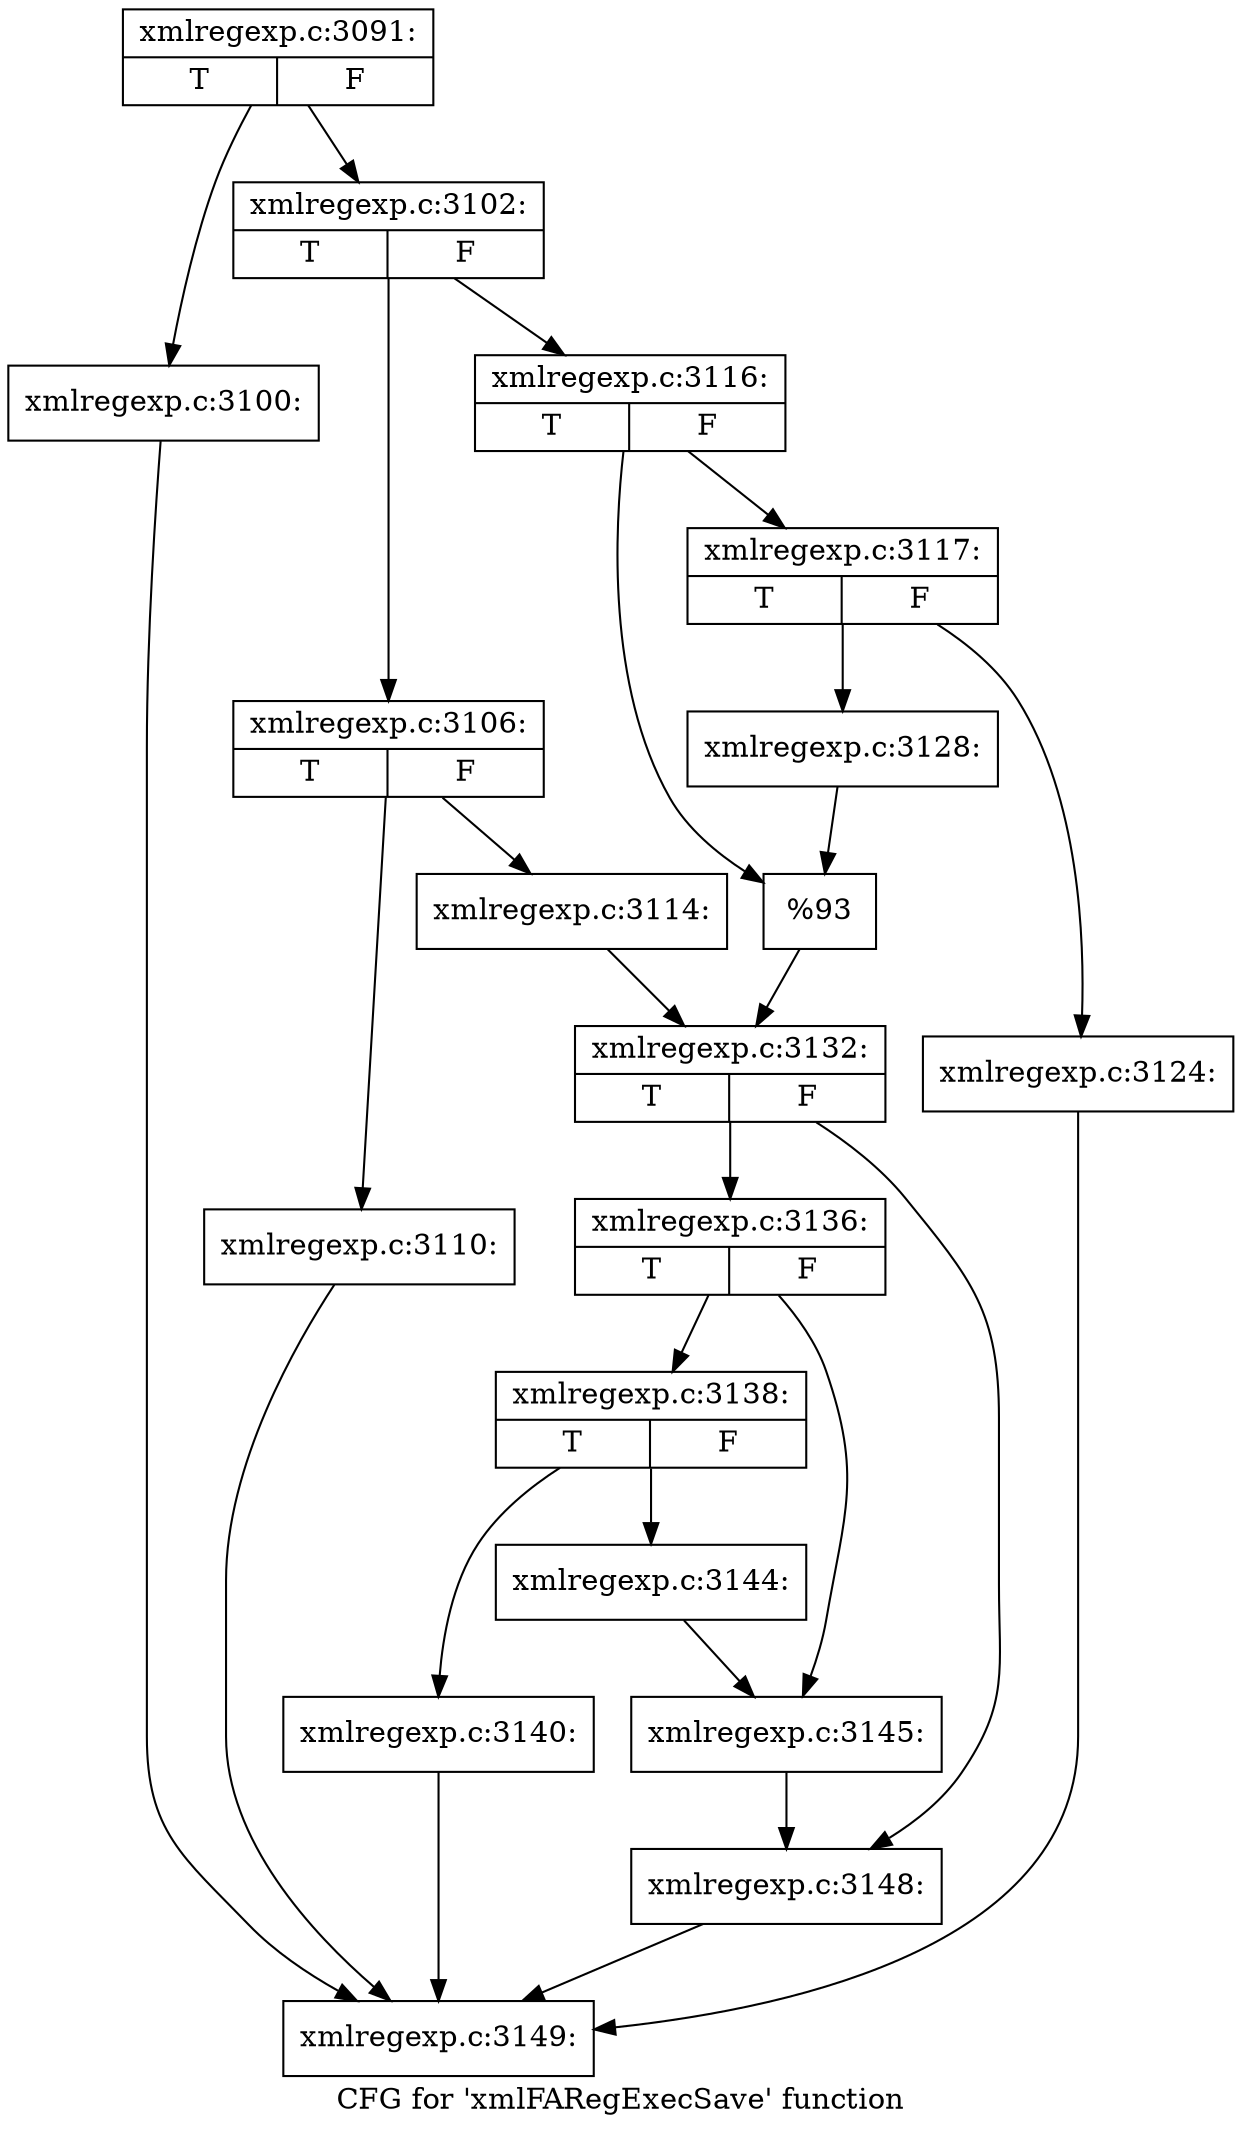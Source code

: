 digraph "CFG for 'xmlFARegExecSave' function" {
	label="CFG for 'xmlFARegExecSave' function";

	Node0x4238a60 [shape=record,label="{xmlregexp.c:3091:|{<s0>T|<s1>F}}"];
	Node0x4238a60 -> Node0x42338c0;
	Node0x4238a60 -> Node0x4233910;
	Node0x42338c0 [shape=record,label="{xmlregexp.c:3100:}"];
	Node0x42338c0 -> Node0x4239c20;
	Node0x4233910 [shape=record,label="{xmlregexp.c:3102:|{<s0>T|<s1>F}}"];
	Node0x4233910 -> Node0x423a060;
	Node0x4233910 -> Node0x423a100;
	Node0x423a060 [shape=record,label="{xmlregexp.c:3106:|{<s0>T|<s1>F}}"];
	Node0x423a060 -> Node0x423aed0;
	Node0x423a060 -> Node0x423af20;
	Node0x423aed0 [shape=record,label="{xmlregexp.c:3110:}"];
	Node0x423aed0 -> Node0x4239c20;
	Node0x423af20 [shape=record,label="{xmlregexp.c:3114:}"];
	Node0x423af20 -> Node0x423a0b0;
	Node0x423a100 [shape=record,label="{xmlregexp.c:3116:|{<s0>T|<s1>F}}"];
	Node0x423a100 -> Node0x423c0e0;
	Node0x423a100 -> Node0x423c130;
	Node0x423c0e0 [shape=record,label="{xmlregexp.c:3117:|{<s0>T|<s1>F}}"];
	Node0x423c0e0 -> Node0x423da10;
	Node0x423c0e0 -> Node0x423da60;
	Node0x423da10 [shape=record,label="{xmlregexp.c:3124:}"];
	Node0x423da10 -> Node0x4239c20;
	Node0x423da60 [shape=record,label="{xmlregexp.c:3128:}"];
	Node0x423da60 -> Node0x423c130;
	Node0x423c130 [shape=record,label="{%93}"];
	Node0x423c130 -> Node0x423a0b0;
	Node0x423a0b0 [shape=record,label="{xmlregexp.c:3132:|{<s0>T|<s1>F}}"];
	Node0x423a0b0 -> Node0x4240a40;
	Node0x423a0b0 -> Node0x4240a90;
	Node0x4240a40 [shape=record,label="{xmlregexp.c:3136:|{<s0>T|<s1>F}}"];
	Node0x4240a40 -> Node0x42410b0;
	Node0x4240a40 -> Node0x4241100;
	Node0x42410b0 [shape=record,label="{xmlregexp.c:3138:|{<s0>T|<s1>F}}"];
	Node0x42410b0 -> Node0x42424e0;
	Node0x42410b0 -> Node0x4242530;
	Node0x42424e0 [shape=record,label="{xmlregexp.c:3140:}"];
	Node0x42424e0 -> Node0x4239c20;
	Node0x4242530 [shape=record,label="{xmlregexp.c:3144:}"];
	Node0x4242530 -> Node0x4241100;
	Node0x4241100 [shape=record,label="{xmlregexp.c:3145:}"];
	Node0x4241100 -> Node0x4240a90;
	Node0x4240a90 [shape=record,label="{xmlregexp.c:3148:}"];
	Node0x4240a90 -> Node0x4239c20;
	Node0x4239c20 [shape=record,label="{xmlregexp.c:3149:}"];
}
